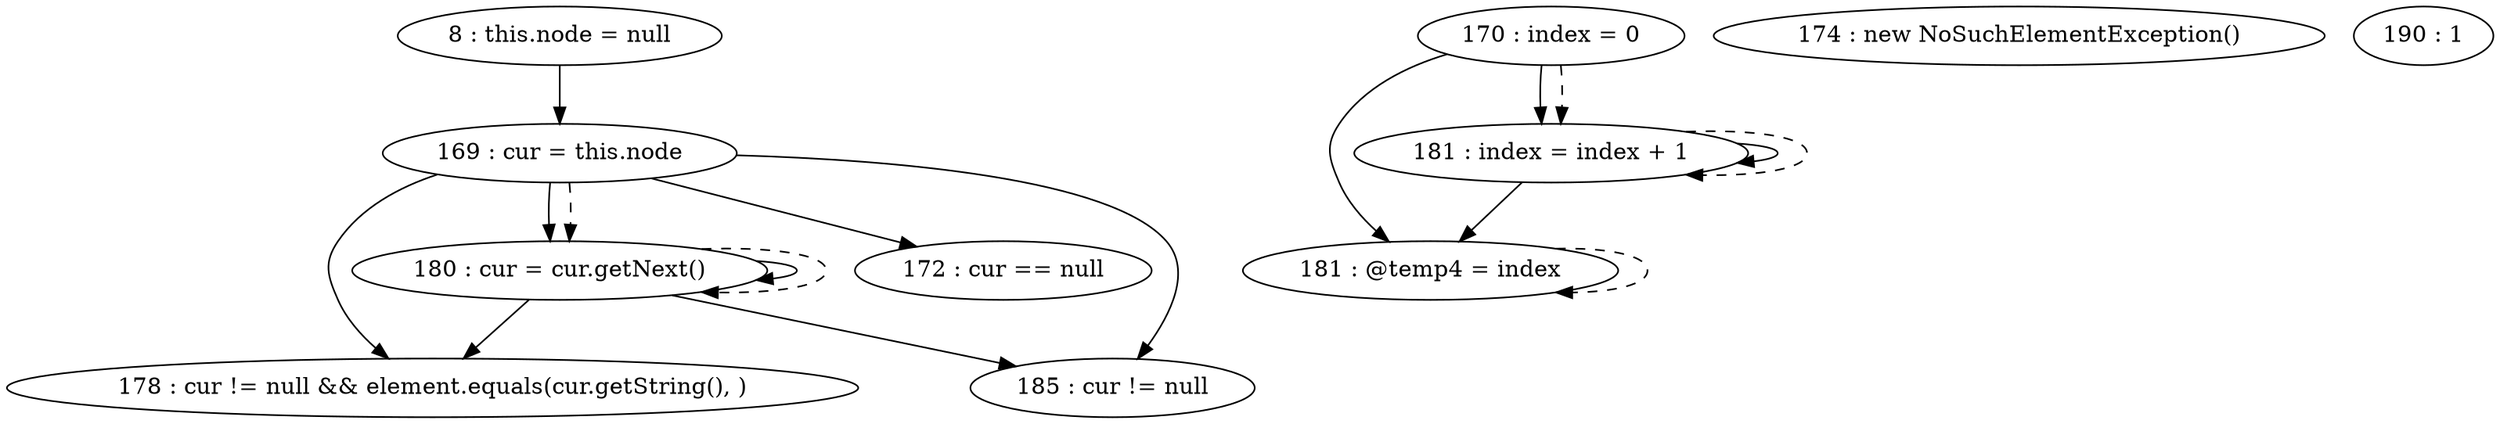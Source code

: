 digraph G {
"8 : this.node = null"
"8 : this.node = null" -> "169 : cur = this.node"
"169 : cur = this.node"
"169 : cur = this.node" -> "178 : cur != null && element.equals(cur.getString(), )"
"169 : cur = this.node" -> "185 : cur != null"
"169 : cur = this.node" -> "172 : cur == null"
"169 : cur = this.node" -> "180 : cur = cur.getNext()"
"169 : cur = this.node" -> "180 : cur = cur.getNext()" [style=dashed]
"170 : index = 0"
"170 : index = 0" -> "181 : @temp4 = index"
"170 : index = 0" -> "181 : index = index + 1"
"170 : index = 0" -> "181 : index = index + 1" [style=dashed]
"172 : cur == null"
"174 : new NoSuchElementException()"
"178 : cur != null && element.equals(cur.getString(), )"
"180 : cur = cur.getNext()"
"180 : cur = cur.getNext()" -> "178 : cur != null && element.equals(cur.getString(), )"
"180 : cur = cur.getNext()" -> "185 : cur != null"
"180 : cur = cur.getNext()" -> "180 : cur = cur.getNext()"
"180 : cur = cur.getNext()" -> "180 : cur = cur.getNext()" [style=dashed]
"181 : @temp4 = index"
"181 : @temp4 = index" -> "181 : @temp4 = index" [style=dashed]
"181 : index = index + 1"
"181 : index = index + 1" -> "181 : @temp4 = index"
"181 : index = index + 1" -> "181 : index = index + 1"
"181 : index = index + 1" -> "181 : index = index + 1" [style=dashed]
"178 : cur != null && element.equals(cur.getString(), )"
"185 : cur != null"
"190 : 1"
}